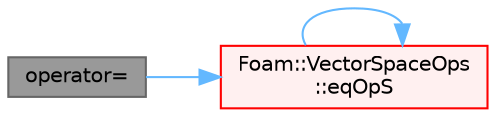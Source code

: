 digraph "operator="
{
 // LATEX_PDF_SIZE
  bgcolor="transparent";
  edge [fontname=Helvetica,fontsize=10,labelfontname=Helvetica,labelfontsize=10];
  node [fontname=Helvetica,fontsize=10,shape=box,height=0.2,width=0.4];
  rankdir="LR";
  Node1 [id="Node000001",label="operator=",height=0.2,width=0.4,color="gray40", fillcolor="grey60", style="filled", fontcolor="black",tooltip=" "];
  Node1 -> Node2 [id="edge1_Node000001_Node000002",color="steelblue1",style="solid",tooltip=" "];
  Node2 [id="Node000002",label="Foam::VectorSpaceOps\l::eqOpS",height=0.2,width=0.4,color="red", fillcolor="#FFF0F0", style="filled",URL="$structFoam_1_1VectorSpaceOps.html#a8191da7b64957447fee3f76fe0e0c77c",tooltip=" "];
  Node2 -> Node2 [id="edge2_Node000002_Node000002",color="steelblue1",style="solid",tooltip=" "];
}
